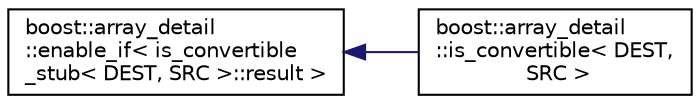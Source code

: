 digraph "Graphical Class Hierarchy"
{
  edge [fontname="Helvetica",fontsize="10",labelfontname="Helvetica",labelfontsize="10"];
  node [fontname="Helvetica",fontsize="10",shape=record];
  rankdir="LR";
  Node1 [label="boost::array_detail\l::enable_if\< is_convertible\l_stub\< DEST, SRC \>::result \>",height=0.2,width=0.4,color="black", fillcolor="white", style="filled",URL="$structboost_1_1array__detail_1_1enable__if.html"];
  Node1 -> Node2 [dir="back",color="midnightblue",fontsize="10",style="solid",fontname="Helvetica"];
  Node2 [label="boost::array_detail\l::is_convertible\< DEST,\l SRC \>",height=0.2,width=0.4,color="black", fillcolor="white", style="filled",URL="$structboost_1_1array__detail_1_1is__convertible.html"];
}
